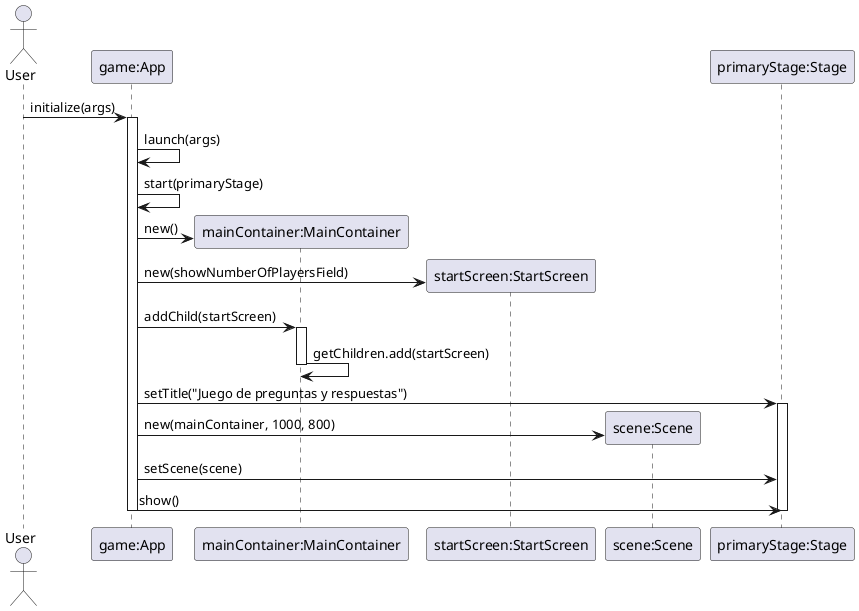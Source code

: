 @startuml

actor User

participant "game:App" as App
participant "mainContainer:MainContainer" as MainContainer
participant "startScreen:StartScreen" as StartScreen
participant "scene:Scene" as Scene
participant "primaryStage:Stage" as Stage

User -> App: initialize(args)
activate App
App -> App: launch(args)
App -> App: start(primaryStage)

create MainContainer
App -> MainContainer: new()

create StartScreen
App -> StartScreen: new(showNumberOfPlayersField)
App -> MainContainer: addChild(startScreen)
activate MainContainer
MainContainer -> MainContainer: getChildren.add(startScreen)
deactivate MainContainer


App -> Stage: setTitle("Juego de preguntas y respuestas")
activate Stage

create Scene
App -> Scene: new(mainContainer, 1000, 800)
App -> Stage: setScene(scene)
App -> Stage: show()
deactivate Stage
deactivate App

@enduml